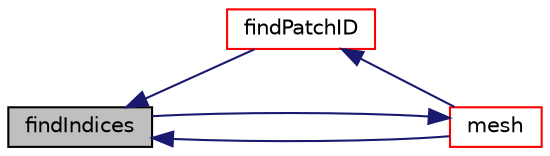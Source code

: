 digraph "findIndices"
{
  bgcolor="transparent";
  edge [fontname="Helvetica",fontsize="10",labelfontname="Helvetica",labelfontsize="10"];
  node [fontname="Helvetica",fontsize="10",shape=record];
  rankdir="LR";
  Node514 [label="findIndices",height=0.2,width=0.4,color="black", fillcolor="grey75", style="filled", fontcolor="black"];
  Node514 -> Node515 [dir="back",color="midnightblue",fontsize="10",style="solid",fontname="Helvetica"];
  Node515 [label="findPatchID",height=0.2,width=0.4,color="red",URL="$a23589.html#ac89fe0aab9fe12bd4f0d3807495fe72b",tooltip="Find patch index given a name. "];
  Node515 -> Node516 [dir="back",color="midnightblue",fontsize="10",style="solid",fontname="Helvetica"];
  Node516 [label="mesh",height=0.2,width=0.4,color="red",URL="$a23589.html#a470f06cfb9b6ee887cd85d63de275607",tooltip="Return the mesh reference. "];
  Node516 -> Node514 [dir="back",color="midnightblue",fontsize="10",style="solid",fontname="Helvetica"];
  Node514 -> Node516 [dir="back",color="midnightblue",fontsize="10",style="solid",fontname="Helvetica"];
}
